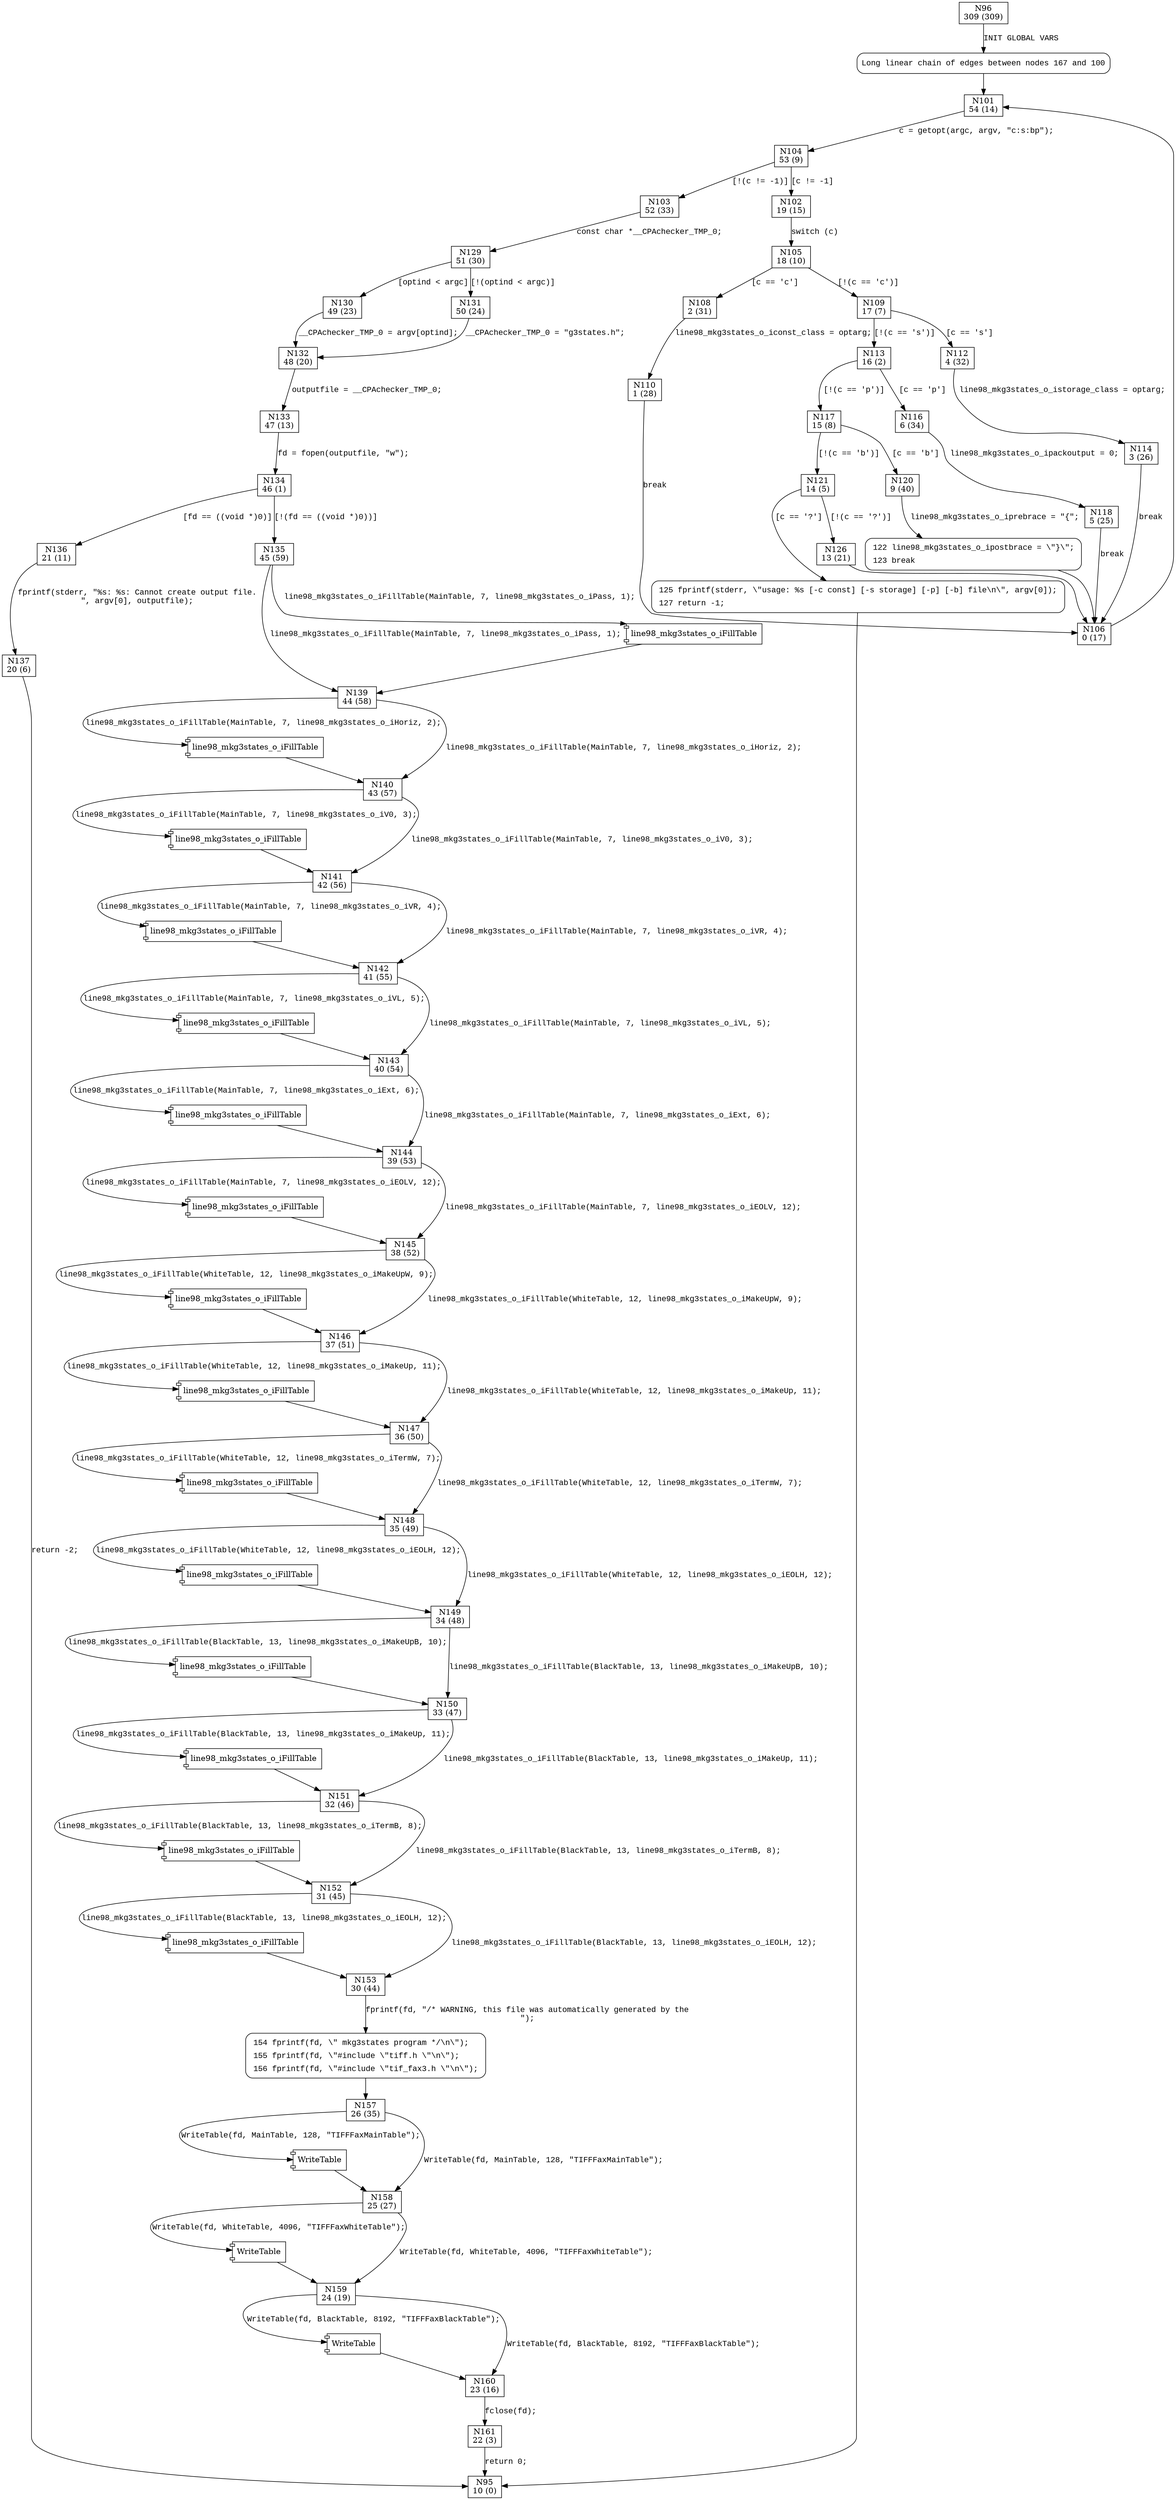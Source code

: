 digraph main {
96 [shape="box" label="N96\n309 (309)"]
167 [shape="box" label="N167\n308 (308)"]
101 [shape="box" label="N101\n54 (14)"]
104 [shape="box" label="N104\n53 (9)"]
102 [shape="box" label="N102\n19 (15)"]
103 [shape="box" label="N103\n52 (33)"]
129 [shape="box" label="N129\n51 (30)"]
130 [shape="box" label="N130\n49 (23)"]
131 [shape="box" label="N131\n50 (24)"]
132 [shape="box" label="N132\n48 (20)"]
133 [shape="box" label="N133\n47 (13)"]
134 [shape="box" label="N134\n46 (1)"]
136 [shape="box" label="N136\n21 (11)"]
135 [shape="box" label="N135\n45 (59)"]
139 [shape="box" label="N139\n44 (58)"]
140 [shape="box" label="N140\n43 (57)"]
141 [shape="box" label="N141\n42 (56)"]
142 [shape="box" label="N142\n41 (55)"]
143 [shape="box" label="N143\n40 (54)"]
144 [shape="box" label="N144\n39 (53)"]
145 [shape="box" label="N145\n38 (52)"]
146 [shape="box" label="N146\n37 (51)"]
147 [shape="box" label="N147\n36 (50)"]
148 [shape="box" label="N148\n35 (49)"]
149 [shape="box" label="N149\n34 (48)"]
150 [shape="box" label="N150\n33 (47)"]
151 [shape="box" label="N151\n32 (46)"]
152 [shape="box" label="N152\n31 (45)"]
153 [shape="box" label="N153\n30 (44)"]
154 [shape="box" label="N154\n29 (43)"]
157 [shape="box" label="N157\n26 (35)"]
158 [shape="box" label="N158\n25 (27)"]
159 [shape="box" label="N159\n24 (19)"]
160 [shape="box" label="N160\n23 (16)"]
161 [shape="box" label="N161\n22 (3)"]
137 [shape="box" label="N137\n20 (6)"]
105 [shape="box" label="N105\n18 (10)"]
108 [shape="box" label="N108\n2 (31)"]
109 [shape="box" label="N109\n17 (7)"]
112 [shape="box" label="N112\n4 (32)"]
113 [shape="box" label="N113\n16 (2)"]
116 [shape="box" label="N116\n6 (34)"]
117 [shape="box" label="N117\n15 (8)"]
120 [shape="box" label="N120\n9 (40)"]
121 [shape="box" label="N121\n14 (5)"]
125 [shape="box" label="N125\n12 (12)"]
126 [shape="box" label="N126\n13 (21)"]
106 [shape="box" label="N106\n0 (17)"]
122 [shape="box" label="N122\n8 (36)"]
118 [shape="box" label="N118\n5 (25)"]
114 [shape="box" label="N114\n3 (26)"]
110 [shape="box" label="N110\n1 (28)"]
95 [shape="box" label="N95\n10 (0)"]
167 [style="filled,bold" penwidth="1" fillcolor="white" fontname="Courier New" shape="Mrecord" label="Long linear chain of edges between nodes 167 and 100"]
167 -> 101[label=""]
154 [style="filled,bold" penwidth="1" fillcolor="white" fontname="Courier New" shape="Mrecord" label=<<table border="0" cellborder="0" cellpadding="3" bgcolor="white"><tr><td align="right">154</td><td align="left">fprintf(fd, \" mkg3states program */\n\");</td></tr><tr><td align="right">155</td><td align="left">fprintf(fd, \"#include \"tiff.h \"\n\");</td></tr><tr><td align="right">156</td><td align="left">fprintf(fd, \"#include \"tif_fax3.h \"\n\");</td></tr></table>>]
154 -> 157[label=""]
125 [style="filled,bold" penwidth="1" fillcolor="white" fontname="Courier New" shape="Mrecord" label=<<table border="0" cellborder="0" cellpadding="3" bgcolor="white"><tr><td align="right">125</td><td align="left">fprintf(stderr, \"usage: %s [-c const] [-s storage] [-p] [-b] file\n\", argv[0]);</td></tr><tr><td align="right">127</td><td align="left">return -1;</td></tr></table>>]
125 -> 95[label=""]
122 [style="filled,bold" penwidth="1" fillcolor="white" fontname="Courier New" shape="Mrecord" label=<<table border="0" cellborder="0" cellpadding="3" bgcolor="white"><tr><td align="right">122</td><td align="left">line98_mkg3states_o_ipostbrace = \"&#125;\";</td></tr><tr><td align="right">123</td><td align="left">break</td></tr></table>>]
122 -> 106[label=""]
96 -> 167 [label="INIT GLOBAL VARS" fontname="Courier New"]
101 -> 104 [label="c = getopt(argc, argv, \"c:s:bp\");" fontname="Courier New"]
104 -> 102 [label="[c != -1]" fontname="Courier New"]
104 -> 103 [label="[!(c != -1)]" fontname="Courier New"]
129 -> 130 [label="[optind < argc]" fontname="Courier New"]
129 -> 131 [label="[!(optind < argc)]" fontname="Courier New"]
132 -> 133 [label="outputfile = __CPAchecker_TMP_0;" fontname="Courier New"]
134 -> 136 [label="[fd == ((void *)0)]" fontname="Courier New"]
134 -> 135 [label="[!(fd == ((void *)0))]" fontname="Courier New"]
100001 [shape="component" label="line98_mkg3states_o_iFillTable"]
135 -> 100001 [label="line98_mkg3states_o_iFillTable(MainTable, 7, line98_mkg3states_o_iPass, 1);" fontname="Courier New"]
100001 -> 139 [label="" fontname="Courier New"]
135 -> 139 [label="line98_mkg3states_o_iFillTable(MainTable, 7, line98_mkg3states_o_iPass, 1);" fontname="Courier New"]
100002 [shape="component" label="line98_mkg3states_o_iFillTable"]
139 -> 100002 [label="line98_mkg3states_o_iFillTable(MainTable, 7, line98_mkg3states_o_iHoriz, 2);" fontname="Courier New"]
100002 -> 140 [label="" fontname="Courier New"]
139 -> 140 [label="line98_mkg3states_o_iFillTable(MainTable, 7, line98_mkg3states_o_iHoriz, 2);" fontname="Courier New"]
100003 [shape="component" label="line98_mkg3states_o_iFillTable"]
140 -> 100003 [label="line98_mkg3states_o_iFillTable(MainTable, 7, line98_mkg3states_o_iV0, 3);" fontname="Courier New"]
100003 -> 141 [label="" fontname="Courier New"]
140 -> 141 [label="line98_mkg3states_o_iFillTable(MainTable, 7, line98_mkg3states_o_iV0, 3);" fontname="Courier New"]
100004 [shape="component" label="line98_mkg3states_o_iFillTable"]
141 -> 100004 [label="line98_mkg3states_o_iFillTable(MainTable, 7, line98_mkg3states_o_iVR, 4);" fontname="Courier New"]
100004 -> 142 [label="" fontname="Courier New"]
141 -> 142 [label="line98_mkg3states_o_iFillTable(MainTable, 7, line98_mkg3states_o_iVR, 4);" fontname="Courier New"]
100005 [shape="component" label="line98_mkg3states_o_iFillTable"]
142 -> 100005 [label="line98_mkg3states_o_iFillTable(MainTable, 7, line98_mkg3states_o_iVL, 5);" fontname="Courier New"]
100005 -> 143 [label="" fontname="Courier New"]
142 -> 143 [label="line98_mkg3states_o_iFillTable(MainTable, 7, line98_mkg3states_o_iVL, 5);" fontname="Courier New"]
100006 [shape="component" label="line98_mkg3states_o_iFillTable"]
143 -> 100006 [label="line98_mkg3states_o_iFillTable(MainTable, 7, line98_mkg3states_o_iExt, 6);" fontname="Courier New"]
100006 -> 144 [label="" fontname="Courier New"]
143 -> 144 [label="line98_mkg3states_o_iFillTable(MainTable, 7, line98_mkg3states_o_iExt, 6);" fontname="Courier New"]
100007 [shape="component" label="line98_mkg3states_o_iFillTable"]
144 -> 100007 [label="line98_mkg3states_o_iFillTable(MainTable, 7, line98_mkg3states_o_iEOLV, 12);" fontname="Courier New"]
100007 -> 145 [label="" fontname="Courier New"]
144 -> 145 [label="line98_mkg3states_o_iFillTable(MainTable, 7, line98_mkg3states_o_iEOLV, 12);" fontname="Courier New"]
100008 [shape="component" label="line98_mkg3states_o_iFillTable"]
145 -> 100008 [label="line98_mkg3states_o_iFillTable(WhiteTable, 12, line98_mkg3states_o_iMakeUpW, 9);" fontname="Courier New"]
100008 -> 146 [label="" fontname="Courier New"]
145 -> 146 [label="line98_mkg3states_o_iFillTable(WhiteTable, 12, line98_mkg3states_o_iMakeUpW, 9);" fontname="Courier New"]
100009 [shape="component" label="line98_mkg3states_o_iFillTable"]
146 -> 100009 [label="line98_mkg3states_o_iFillTable(WhiteTable, 12, line98_mkg3states_o_iMakeUp, 11);" fontname="Courier New"]
100009 -> 147 [label="" fontname="Courier New"]
146 -> 147 [label="line98_mkg3states_o_iFillTable(WhiteTable, 12, line98_mkg3states_o_iMakeUp, 11);" fontname="Courier New"]
100010 [shape="component" label="line98_mkg3states_o_iFillTable"]
147 -> 100010 [label="line98_mkg3states_o_iFillTable(WhiteTable, 12, line98_mkg3states_o_iTermW, 7);" fontname="Courier New"]
100010 -> 148 [label="" fontname="Courier New"]
147 -> 148 [label="line98_mkg3states_o_iFillTable(WhiteTable, 12, line98_mkg3states_o_iTermW, 7);" fontname="Courier New"]
100011 [shape="component" label="line98_mkg3states_o_iFillTable"]
148 -> 100011 [label="line98_mkg3states_o_iFillTable(WhiteTable, 12, line98_mkg3states_o_iEOLH, 12);" fontname="Courier New"]
100011 -> 149 [label="" fontname="Courier New"]
148 -> 149 [label="line98_mkg3states_o_iFillTable(WhiteTable, 12, line98_mkg3states_o_iEOLH, 12);" fontname="Courier New"]
100012 [shape="component" label="line98_mkg3states_o_iFillTable"]
149 -> 100012 [label="line98_mkg3states_o_iFillTable(BlackTable, 13, line98_mkg3states_o_iMakeUpB, 10);" fontname="Courier New"]
100012 -> 150 [label="" fontname="Courier New"]
149 -> 150 [label="line98_mkg3states_o_iFillTable(BlackTable, 13, line98_mkg3states_o_iMakeUpB, 10);" fontname="Courier New"]
100013 [shape="component" label="line98_mkg3states_o_iFillTable"]
150 -> 100013 [label="line98_mkg3states_o_iFillTable(BlackTable, 13, line98_mkg3states_o_iMakeUp, 11);" fontname="Courier New"]
100013 -> 151 [label="" fontname="Courier New"]
150 -> 151 [label="line98_mkg3states_o_iFillTable(BlackTable, 13, line98_mkg3states_o_iMakeUp, 11);" fontname="Courier New"]
100014 [shape="component" label="line98_mkg3states_o_iFillTable"]
151 -> 100014 [label="line98_mkg3states_o_iFillTable(BlackTable, 13, line98_mkg3states_o_iTermB, 8);" fontname="Courier New"]
100014 -> 152 [label="" fontname="Courier New"]
151 -> 152 [label="line98_mkg3states_o_iFillTable(BlackTable, 13, line98_mkg3states_o_iTermB, 8);" fontname="Courier New"]
100015 [shape="component" label="line98_mkg3states_o_iFillTable"]
152 -> 100015 [label="line98_mkg3states_o_iFillTable(BlackTable, 13, line98_mkg3states_o_iEOLH, 12);" fontname="Courier New"]
100015 -> 153 [label="" fontname="Courier New"]
152 -> 153 [label="line98_mkg3states_o_iFillTable(BlackTable, 13, line98_mkg3states_o_iEOLH, 12);" fontname="Courier New"]
153 -> 154 [label="fprintf(fd, \"/* WARNING, this file was automatically generated by the\n\");" fontname="Courier New"]
100016 [shape="component" label="WriteTable"]
157 -> 100016 [label="WriteTable(fd, MainTable, 128, \"TIFFFaxMainTable\");" fontname="Courier New"]
100016 -> 158 [label="" fontname="Courier New"]
157 -> 158 [label="WriteTable(fd, MainTable, 128, \"TIFFFaxMainTable\");" fontname="Courier New"]
100017 [shape="component" label="WriteTable"]
158 -> 100017 [label="WriteTable(fd, WhiteTable, 4096, \"TIFFFaxWhiteTable\");" fontname="Courier New"]
100017 -> 159 [label="" fontname="Courier New"]
158 -> 159 [label="WriteTable(fd, WhiteTable, 4096, \"TIFFFaxWhiteTable\");" fontname="Courier New"]
100018 [shape="component" label="WriteTable"]
159 -> 100018 [label="WriteTable(fd, BlackTable, 8192, \"TIFFFaxBlackTable\");" fontname="Courier New"]
100018 -> 160 [label="" fontname="Courier New"]
159 -> 160 [label="WriteTable(fd, BlackTable, 8192, \"TIFFFaxBlackTable\");" fontname="Courier New"]
160 -> 161 [label="fclose(fd);" fontname="Courier New"]
136 -> 137 [label="fprintf(stderr, \"%s: %s: Cannot create output file.\n\", argv[0], outputfile);" fontname="Courier New"]
130 -> 132 [label="__CPAchecker_TMP_0 = argv[optind];" fontname="Courier New"]
105 -> 108 [label="[c == 'c']" fontname="Courier New"]
105 -> 109 [label="[!(c == 'c')]" fontname="Courier New"]
109 -> 112 [label="[c == 's']" fontname="Courier New"]
109 -> 113 [label="[!(c == 's')]" fontname="Courier New"]
113 -> 116 [label="[c == 'p']" fontname="Courier New"]
113 -> 117 [label="[!(c == 'p')]" fontname="Courier New"]
117 -> 120 [label="[c == 'b']" fontname="Courier New"]
117 -> 121 [label="[!(c == 'b')]" fontname="Courier New"]
121 -> 125 [label="[c == '?']" fontname="Courier New"]
121 -> 126 [label="[!(c == '?')]" fontname="Courier New"]
106 -> 101 [label="" fontname="Courier New"]
120 -> 122 [label="line98_mkg3states_o_iprebrace = \"{\";" fontname="Courier New"]
116 -> 118 [label="line98_mkg3states_o_ipackoutput = 0;" fontname="Courier New"]
112 -> 114 [label="line98_mkg3states_o_istorage_class = optarg;" fontname="Courier New"]
108 -> 110 [label="line98_mkg3states_o_iconst_class = optarg;" fontname="Courier New"]
103 -> 129 [label="const char *__CPAchecker_TMP_0;" fontname="Courier New"]
131 -> 132 [label="__CPAchecker_TMP_0 = \"g3states.h\";" fontname="Courier New"]
133 -> 134 [label="fd = fopen(outputfile, \"w\");" fontname="Courier New"]
161 -> 95 [label="return 0;" fontname="Courier New"]
137 -> 95 [label="return -2;" fontname="Courier New"]
102 -> 105 [label="switch (c)" fontname="Courier New"]
126 -> 106 [label="" fontname="Courier New"]
118 -> 106 [label="break" fontname="Courier New"]
114 -> 106 [label="break" fontname="Courier New"]
110 -> 106 [label="break" fontname="Courier New"]
}